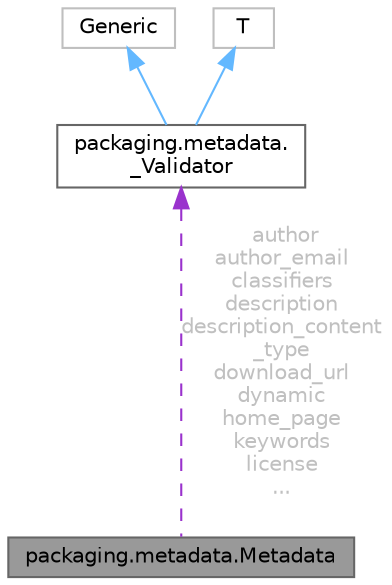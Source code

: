 digraph "packaging.metadata.Metadata"
{
 // LATEX_PDF_SIZE
  bgcolor="transparent";
  edge [fontname=Helvetica,fontsize=10,labelfontname=Helvetica,labelfontsize=10];
  node [fontname=Helvetica,fontsize=10,shape=box,height=0.2,width=0.4];
  Node1 [id="Node000001",label="packaging.metadata.Metadata",height=0.2,width=0.4,color="gray40", fillcolor="grey60", style="filled", fontcolor="black",tooltip=" "];
  Node2 -> Node1 [id="edge4_Node000001_Node000002",dir="back",color="darkorchid3",style="dashed",tooltip=" ",label=" author\nauthor_email\nclassifiers\ndescription\ndescription_content\l_type\ndownload_url\ndynamic\nhome_page\nkeywords\nlicense\n...",fontcolor="grey" ];
  Node2 [id="Node000002",label="packaging.metadata.\l_Validator",height=0.2,width=0.4,color="gray40", fillcolor="white", style="filled",URL="$df/d38/classpackaging_1_1metadata_1_1__Validator.html",tooltip=" "];
  Node3 -> Node2 [id="edge5_Node000002_Node000003",dir="back",color="steelblue1",style="solid",tooltip=" "];
  Node3 [id="Node000003",label="Generic",height=0.2,width=0.4,color="grey75", fillcolor="white", style="filled",URL="$d7/d8b/classGeneric.html",tooltip=" "];
  Node4 -> Node2 [id="edge6_Node000002_Node000004",dir="back",color="steelblue1",style="solid",tooltip=" "];
  Node4 [id="Node000004",label="T",height=0.2,width=0.4,color="grey75", fillcolor="white", style="filled",tooltip=" "];
}
